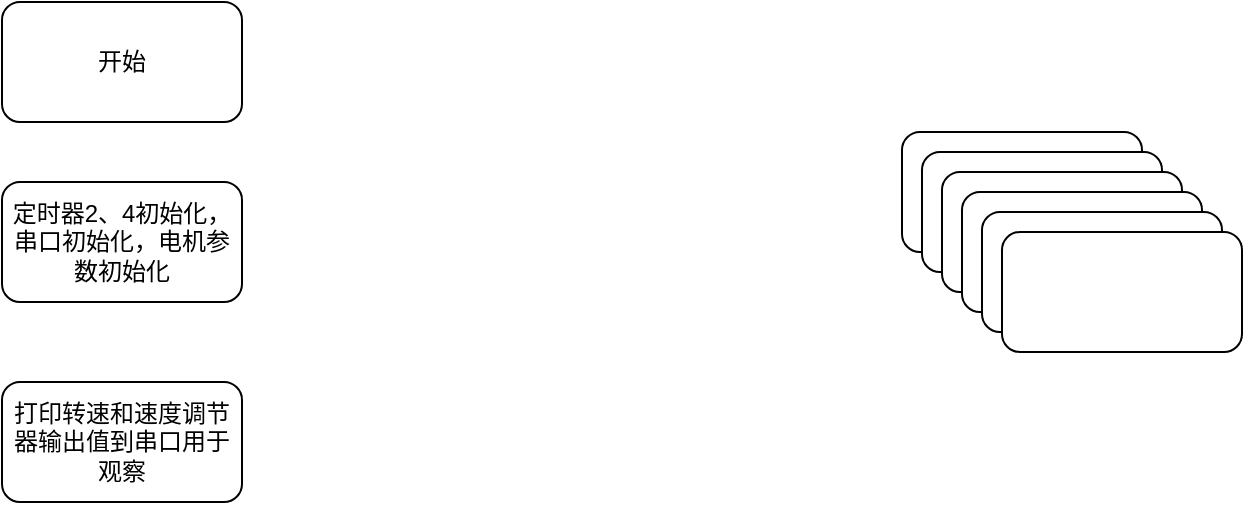 <mxfile version="18.1.3" type="github">
  <diagram id="jHzcKtj4BZgNH9L0islY" name="Page-1">
    <mxGraphModel dx="1278" dy="547" grid="1" gridSize="10" guides="1" tooltips="1" connect="1" arrows="1" fold="1" page="1" pageScale="1" pageWidth="1169" pageHeight="1654" math="0" shadow="0">
      <root>
        <mxCell id="0" />
        <mxCell id="1" parent="0" />
        <mxCell id="kzY7zWo_ARwAt6wi0qnG-1" value="开始" style="rounded=1;whiteSpace=wrap;html=1;" vertex="1" parent="1">
          <mxGeometry x="170" y="160" width="120" height="60" as="geometry" />
        </mxCell>
        <mxCell id="kzY7zWo_ARwAt6wi0qnG-2" value="" style="rounded=1;whiteSpace=wrap;html=1;" vertex="1" parent="1">
          <mxGeometry x="620" y="225" width="120" height="60" as="geometry" />
        </mxCell>
        <mxCell id="kzY7zWo_ARwAt6wi0qnG-3" value="" style="rounded=1;whiteSpace=wrap;html=1;" vertex="1" parent="1">
          <mxGeometry x="630" y="235" width="120" height="60" as="geometry" />
        </mxCell>
        <mxCell id="kzY7zWo_ARwAt6wi0qnG-4" value="" style="rounded=1;whiteSpace=wrap;html=1;" vertex="1" parent="1">
          <mxGeometry x="640" y="245" width="120" height="60" as="geometry" />
        </mxCell>
        <mxCell id="kzY7zWo_ARwAt6wi0qnG-5" value="" style="rounded=1;whiteSpace=wrap;html=1;" vertex="1" parent="1">
          <mxGeometry x="650" y="255" width="120" height="60" as="geometry" />
        </mxCell>
        <mxCell id="kzY7zWo_ARwAt6wi0qnG-6" value="" style="rounded=1;whiteSpace=wrap;html=1;" vertex="1" parent="1">
          <mxGeometry x="660" y="265" width="120" height="60" as="geometry" />
        </mxCell>
        <mxCell id="kzY7zWo_ARwAt6wi0qnG-7" value="" style="rounded=1;whiteSpace=wrap;html=1;" vertex="1" parent="1">
          <mxGeometry x="670" y="275" width="120" height="60" as="geometry" />
        </mxCell>
        <mxCell id="kzY7zWo_ARwAt6wi0qnG-8" value="打印转速和速度调节器输出值到串口用于观察" style="rounded=1;whiteSpace=wrap;html=1;" vertex="1" parent="1">
          <mxGeometry x="170" y="350" width="120" height="60" as="geometry" />
        </mxCell>
        <mxCell id="kzY7zWo_ARwAt6wi0qnG-9" value="定时器2、4初始化，串口初始化，电机参数初始化" style="rounded=1;whiteSpace=wrap;html=1;" vertex="1" parent="1">
          <mxGeometry x="170" y="250" width="120" height="60" as="geometry" />
        </mxCell>
      </root>
    </mxGraphModel>
  </diagram>
</mxfile>
